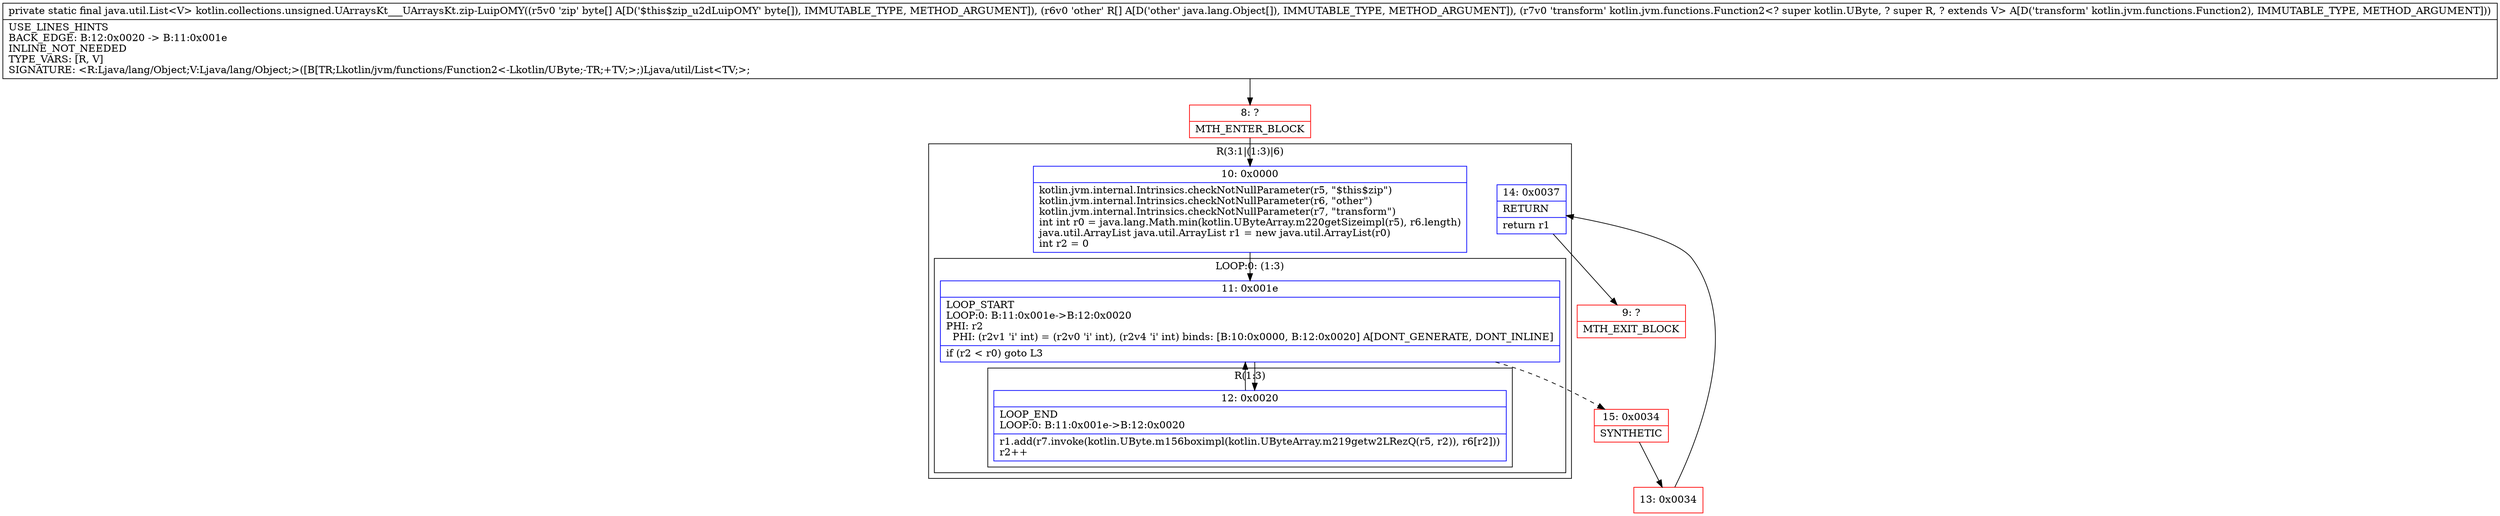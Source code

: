 digraph "CFG forkotlin.collections.unsigned.UArraysKt___UArraysKt.zip\-LuipOMY([B[Ljava\/lang\/Object;Lkotlin\/jvm\/functions\/Function2;)Ljava\/util\/List;" {
subgraph cluster_Region_2135113027 {
label = "R(3:1|(1:3)|6)";
node [shape=record,color=blue];
Node_10 [shape=record,label="{10\:\ 0x0000|kotlin.jvm.internal.Intrinsics.checkNotNullParameter(r5, \"$this$zip\")\lkotlin.jvm.internal.Intrinsics.checkNotNullParameter(r6, \"other\")\lkotlin.jvm.internal.Intrinsics.checkNotNullParameter(r7, \"transform\")\lint int r0 = java.lang.Math.min(kotlin.UByteArray.m220getSizeimpl(r5), r6.length)\ljava.util.ArrayList java.util.ArrayList r1 = new java.util.ArrayList(r0)\lint r2 = 0\l}"];
subgraph cluster_LoopRegion_300489468 {
label = "LOOP:0: (1:3)";
node [shape=record,color=blue];
Node_11 [shape=record,label="{11\:\ 0x001e|LOOP_START\lLOOP:0: B:11:0x001e\-\>B:12:0x0020\lPHI: r2 \l  PHI: (r2v1 'i' int) = (r2v0 'i' int), (r2v4 'i' int) binds: [B:10:0x0000, B:12:0x0020] A[DONT_GENERATE, DONT_INLINE]\l|if (r2 \< r0) goto L3\l}"];
subgraph cluster_Region_1065251066 {
label = "R(1:3)";
node [shape=record,color=blue];
Node_12 [shape=record,label="{12\:\ 0x0020|LOOP_END\lLOOP:0: B:11:0x001e\-\>B:12:0x0020\l|r1.add(r7.invoke(kotlin.UByte.m156boximpl(kotlin.UByteArray.m219getw2LRezQ(r5, r2)), r6[r2]))\lr2++\l}"];
}
}
Node_14 [shape=record,label="{14\:\ 0x0037|RETURN\l|return r1\l}"];
}
Node_8 [shape=record,color=red,label="{8\:\ ?|MTH_ENTER_BLOCK\l}"];
Node_15 [shape=record,color=red,label="{15\:\ 0x0034|SYNTHETIC\l}"];
Node_13 [shape=record,color=red,label="{13\:\ 0x0034}"];
Node_9 [shape=record,color=red,label="{9\:\ ?|MTH_EXIT_BLOCK\l}"];
MethodNode[shape=record,label="{private static final java.util.List\<V\> kotlin.collections.unsigned.UArraysKt___UArraysKt.zip\-LuipOMY((r5v0 'zip' byte[] A[D('$this$zip_u2dLuipOMY' byte[]), IMMUTABLE_TYPE, METHOD_ARGUMENT]), (r6v0 'other' R[] A[D('other' java.lang.Object[]), IMMUTABLE_TYPE, METHOD_ARGUMENT]), (r7v0 'transform' kotlin.jvm.functions.Function2\<? super kotlin.UByte, ? super R, ? extends V\> A[D('transform' kotlin.jvm.functions.Function2), IMMUTABLE_TYPE, METHOD_ARGUMENT]))  | USE_LINES_HINTS\lBACK_EDGE: B:12:0x0020 \-\> B:11:0x001e\lINLINE_NOT_NEEDED\lTYPE_VARS: [R, V]\lSIGNATURE: \<R:Ljava\/lang\/Object;V:Ljava\/lang\/Object;\>([B[TR;Lkotlin\/jvm\/functions\/Function2\<\-Lkotlin\/UByte;\-TR;+TV;\>;)Ljava\/util\/List\<TV;\>;\l}"];
MethodNode -> Node_8;Node_10 -> Node_11;
Node_11 -> Node_12;
Node_11 -> Node_15[style=dashed];
Node_12 -> Node_11;
Node_14 -> Node_9;
Node_8 -> Node_10;
Node_15 -> Node_13;
Node_13 -> Node_14;
}

